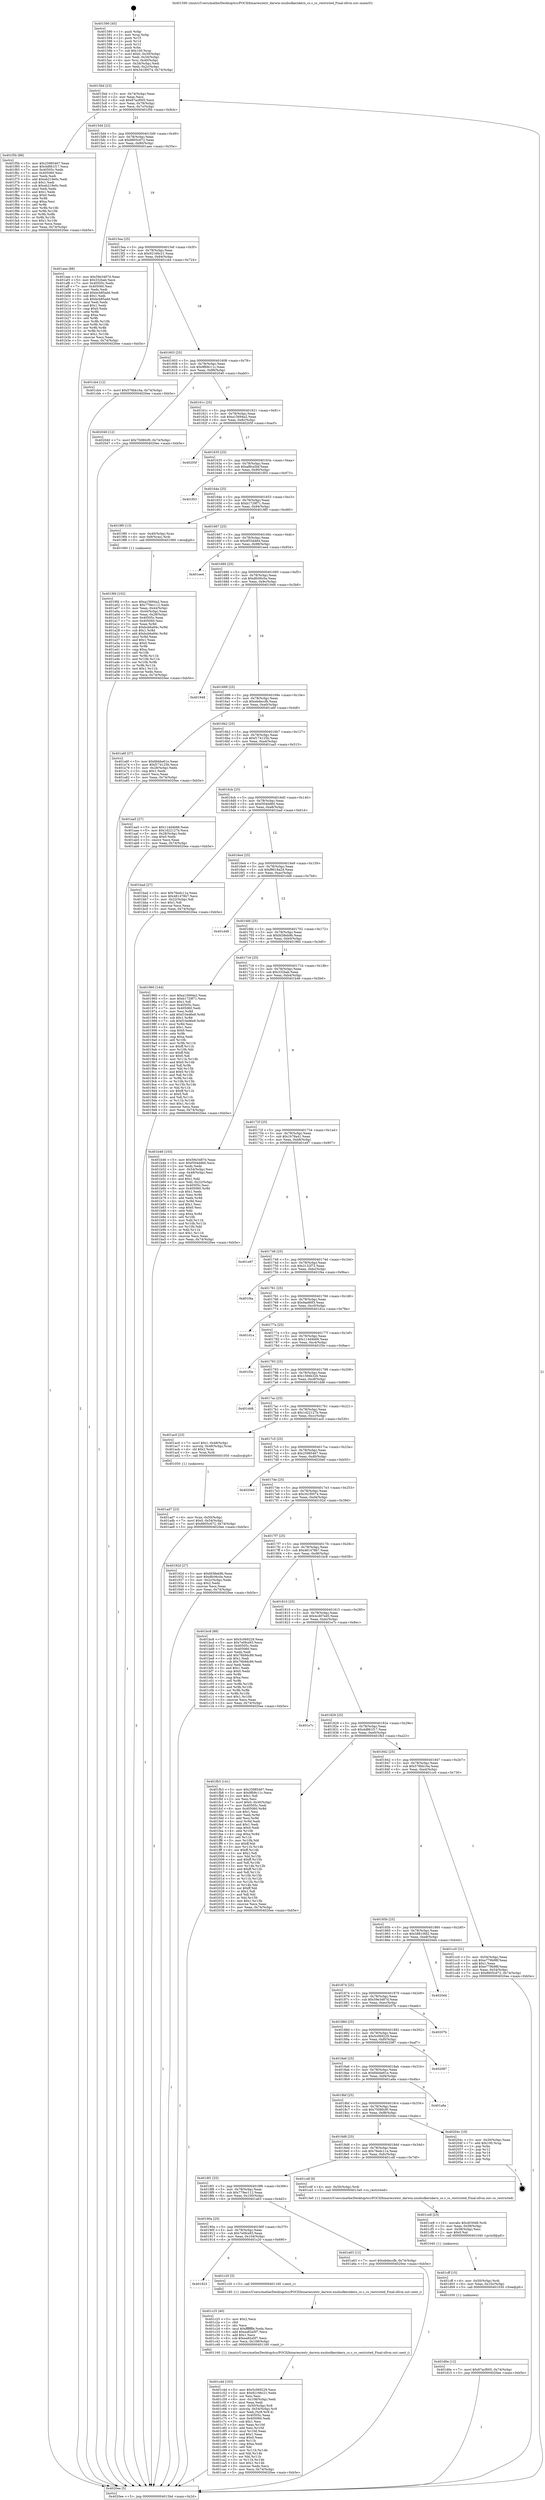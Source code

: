 digraph "0x401590" {
  label = "0x401590 (/mnt/c/Users/mathe/Desktop/tcc/POCII/binaries/extr_darwin-xnubsdkernkern_cs.c_cs_restricted_Final-ollvm.out::main(0))"
  labelloc = "t"
  node[shape=record]

  Entry [label="",width=0.3,height=0.3,shape=circle,fillcolor=black,style=filled]
  "0x4015bd" [label="{
     0x4015bd [23]\l
     | [instrs]\l
     &nbsp;&nbsp;0x4015bd \<+3\>: mov -0x74(%rbp),%eax\l
     &nbsp;&nbsp;0x4015c0 \<+2\>: mov %eax,%ecx\l
     &nbsp;&nbsp;0x4015c2 \<+6\>: sub $0x87acf005,%ecx\l
     &nbsp;&nbsp;0x4015c8 \<+3\>: mov %eax,-0x78(%rbp)\l
     &nbsp;&nbsp;0x4015cb \<+3\>: mov %ecx,-0x7c(%rbp)\l
     &nbsp;&nbsp;0x4015ce \<+6\>: je 0000000000401f5b \<main+0x9cb\>\l
  }"]
  "0x401f5b" [label="{
     0x401f5b [88]\l
     | [instrs]\l
     &nbsp;&nbsp;0x401f5b \<+5\>: mov $0x25985467,%eax\l
     &nbsp;&nbsp;0x401f60 \<+5\>: mov $0x4d861f17,%ecx\l
     &nbsp;&nbsp;0x401f65 \<+7\>: mov 0x40505c,%edx\l
     &nbsp;&nbsp;0x401f6c \<+7\>: mov 0x405060,%esi\l
     &nbsp;&nbsp;0x401f73 \<+2\>: mov %edx,%edi\l
     &nbsp;&nbsp;0x401f75 \<+6\>: add $0xeb219e0c,%edi\l
     &nbsp;&nbsp;0x401f7b \<+3\>: sub $0x1,%edi\l
     &nbsp;&nbsp;0x401f7e \<+6\>: sub $0xeb219e0c,%edi\l
     &nbsp;&nbsp;0x401f84 \<+3\>: imul %edi,%edx\l
     &nbsp;&nbsp;0x401f87 \<+3\>: and $0x1,%edx\l
     &nbsp;&nbsp;0x401f8a \<+3\>: cmp $0x0,%edx\l
     &nbsp;&nbsp;0x401f8d \<+4\>: sete %r8b\l
     &nbsp;&nbsp;0x401f91 \<+3\>: cmp $0xa,%esi\l
     &nbsp;&nbsp;0x401f94 \<+4\>: setl %r9b\l
     &nbsp;&nbsp;0x401f98 \<+3\>: mov %r8b,%r10b\l
     &nbsp;&nbsp;0x401f9b \<+3\>: and %r9b,%r10b\l
     &nbsp;&nbsp;0x401f9e \<+3\>: xor %r9b,%r8b\l
     &nbsp;&nbsp;0x401fa1 \<+3\>: or %r8b,%r10b\l
     &nbsp;&nbsp;0x401fa4 \<+4\>: test $0x1,%r10b\l
     &nbsp;&nbsp;0x401fa8 \<+3\>: cmovne %ecx,%eax\l
     &nbsp;&nbsp;0x401fab \<+3\>: mov %eax,-0x74(%rbp)\l
     &nbsp;&nbsp;0x401fae \<+5\>: jmp 00000000004020ee \<main+0xb5e\>\l
  }"]
  "0x4015d4" [label="{
     0x4015d4 [22]\l
     | [instrs]\l
     &nbsp;&nbsp;0x4015d4 \<+5\>: jmp 00000000004015d9 \<main+0x49\>\l
     &nbsp;&nbsp;0x4015d9 \<+3\>: mov -0x78(%rbp),%eax\l
     &nbsp;&nbsp;0x4015dc \<+5\>: sub $0x8805c672,%eax\l
     &nbsp;&nbsp;0x4015e1 \<+3\>: mov %eax,-0x80(%rbp)\l
     &nbsp;&nbsp;0x4015e4 \<+6\>: je 0000000000401aee \<main+0x55e\>\l
  }"]
  Exit [label="",width=0.3,height=0.3,shape=circle,fillcolor=black,style=filled,peripheries=2]
  "0x401aee" [label="{
     0x401aee [88]\l
     | [instrs]\l
     &nbsp;&nbsp;0x401aee \<+5\>: mov $0x59e3487d,%eax\l
     &nbsp;&nbsp;0x401af3 \<+5\>: mov $0x332bab,%ecx\l
     &nbsp;&nbsp;0x401af8 \<+7\>: mov 0x40505c,%edx\l
     &nbsp;&nbsp;0x401aff \<+7\>: mov 0x405060,%esi\l
     &nbsp;&nbsp;0x401b06 \<+2\>: mov %edx,%edi\l
     &nbsp;&nbsp;0x401b08 \<+6\>: add $0xbcb85add,%edi\l
     &nbsp;&nbsp;0x401b0e \<+3\>: sub $0x1,%edi\l
     &nbsp;&nbsp;0x401b11 \<+6\>: sub $0xbcb85add,%edi\l
     &nbsp;&nbsp;0x401b17 \<+3\>: imul %edi,%edx\l
     &nbsp;&nbsp;0x401b1a \<+3\>: and $0x1,%edx\l
     &nbsp;&nbsp;0x401b1d \<+3\>: cmp $0x0,%edx\l
     &nbsp;&nbsp;0x401b20 \<+4\>: sete %r8b\l
     &nbsp;&nbsp;0x401b24 \<+3\>: cmp $0xa,%esi\l
     &nbsp;&nbsp;0x401b27 \<+4\>: setl %r9b\l
     &nbsp;&nbsp;0x401b2b \<+3\>: mov %r8b,%r10b\l
     &nbsp;&nbsp;0x401b2e \<+3\>: and %r9b,%r10b\l
     &nbsp;&nbsp;0x401b31 \<+3\>: xor %r9b,%r8b\l
     &nbsp;&nbsp;0x401b34 \<+3\>: or %r8b,%r10b\l
     &nbsp;&nbsp;0x401b37 \<+4\>: test $0x1,%r10b\l
     &nbsp;&nbsp;0x401b3b \<+3\>: cmovne %ecx,%eax\l
     &nbsp;&nbsp;0x401b3e \<+3\>: mov %eax,-0x74(%rbp)\l
     &nbsp;&nbsp;0x401b41 \<+5\>: jmp 00000000004020ee \<main+0xb5e\>\l
  }"]
  "0x4015ea" [label="{
     0x4015ea [25]\l
     | [instrs]\l
     &nbsp;&nbsp;0x4015ea \<+5\>: jmp 00000000004015ef \<main+0x5f\>\l
     &nbsp;&nbsp;0x4015ef \<+3\>: mov -0x78(%rbp),%eax\l
     &nbsp;&nbsp;0x4015f2 \<+5\>: sub $0x92166c21,%eax\l
     &nbsp;&nbsp;0x4015f7 \<+6\>: mov %eax,-0x84(%rbp)\l
     &nbsp;&nbsp;0x4015fd \<+6\>: je 0000000000401cb4 \<main+0x724\>\l
  }"]
  "0x401d0e" [label="{
     0x401d0e [12]\l
     | [instrs]\l
     &nbsp;&nbsp;0x401d0e \<+7\>: movl $0x87acf005,-0x74(%rbp)\l
     &nbsp;&nbsp;0x401d15 \<+5\>: jmp 00000000004020ee \<main+0xb5e\>\l
  }"]
  "0x401cb4" [label="{
     0x401cb4 [12]\l
     | [instrs]\l
     &nbsp;&nbsp;0x401cb4 \<+7\>: movl $0x576bb16a,-0x74(%rbp)\l
     &nbsp;&nbsp;0x401cbb \<+5\>: jmp 00000000004020ee \<main+0xb5e\>\l
  }"]
  "0x401603" [label="{
     0x401603 [25]\l
     | [instrs]\l
     &nbsp;&nbsp;0x401603 \<+5\>: jmp 0000000000401608 \<main+0x78\>\l
     &nbsp;&nbsp;0x401608 \<+3\>: mov -0x78(%rbp),%eax\l
     &nbsp;&nbsp;0x40160b \<+5\>: sub $0x9fb9c11c,%eax\l
     &nbsp;&nbsp;0x401610 \<+6\>: mov %eax,-0x88(%rbp)\l
     &nbsp;&nbsp;0x401616 \<+6\>: je 0000000000402040 \<main+0xab0\>\l
  }"]
  "0x401cff" [label="{
     0x401cff [15]\l
     | [instrs]\l
     &nbsp;&nbsp;0x401cff \<+4\>: mov -0x50(%rbp),%rdi\l
     &nbsp;&nbsp;0x401d03 \<+6\>: mov %eax,-0x10c(%rbp)\l
     &nbsp;&nbsp;0x401d09 \<+5\>: call 0000000000401030 \<free@plt\>\l
     | [calls]\l
     &nbsp;&nbsp;0x401030 \{1\} (unknown)\l
  }"]
  "0x402040" [label="{
     0x402040 [12]\l
     | [instrs]\l
     &nbsp;&nbsp;0x402040 \<+7\>: movl $0x75080cf0,-0x74(%rbp)\l
     &nbsp;&nbsp;0x402047 \<+5\>: jmp 00000000004020ee \<main+0xb5e\>\l
  }"]
  "0x40161c" [label="{
     0x40161c [25]\l
     | [instrs]\l
     &nbsp;&nbsp;0x40161c \<+5\>: jmp 0000000000401621 \<main+0x91\>\l
     &nbsp;&nbsp;0x401621 \<+3\>: mov -0x78(%rbp),%eax\l
     &nbsp;&nbsp;0x401624 \<+5\>: sub $0xa15694a2,%eax\l
     &nbsp;&nbsp;0x401629 \<+6\>: mov %eax,-0x8c(%rbp)\l
     &nbsp;&nbsp;0x40162f \<+6\>: je 000000000040205f \<main+0xacf\>\l
  }"]
  "0x401ce8" [label="{
     0x401ce8 [23]\l
     | [instrs]\l
     &nbsp;&nbsp;0x401ce8 \<+10\>: movabs $0x4030d6,%rdi\l
     &nbsp;&nbsp;0x401cf2 \<+3\>: mov %eax,-0x58(%rbp)\l
     &nbsp;&nbsp;0x401cf5 \<+3\>: mov -0x58(%rbp),%esi\l
     &nbsp;&nbsp;0x401cf8 \<+2\>: mov $0x0,%al\l
     &nbsp;&nbsp;0x401cfa \<+5\>: call 0000000000401040 \<printf@plt\>\l
     | [calls]\l
     &nbsp;&nbsp;0x401040 \{1\} (unknown)\l
  }"]
  "0x40205f" [label="{
     0x40205f\l
  }", style=dashed]
  "0x401635" [label="{
     0x401635 [25]\l
     | [instrs]\l
     &nbsp;&nbsp;0x401635 \<+5\>: jmp 000000000040163a \<main+0xaa\>\l
     &nbsp;&nbsp;0x40163a \<+3\>: mov -0x78(%rbp),%eax\l
     &nbsp;&nbsp;0x40163d \<+5\>: sub $0xaf9ca5bf,%eax\l
     &nbsp;&nbsp;0x401642 \<+6\>: mov %eax,-0x90(%rbp)\l
     &nbsp;&nbsp;0x401648 \<+6\>: je 0000000000401f03 \<main+0x973\>\l
  }"]
  "0x401c4d" [label="{
     0x401c4d [103]\l
     | [instrs]\l
     &nbsp;&nbsp;0x401c4d \<+5\>: mov $0x5c069229,%ecx\l
     &nbsp;&nbsp;0x401c52 \<+5\>: mov $0x92166c21,%edx\l
     &nbsp;&nbsp;0x401c57 \<+2\>: xor %esi,%esi\l
     &nbsp;&nbsp;0x401c59 \<+6\>: mov -0x108(%rbp),%edi\l
     &nbsp;&nbsp;0x401c5f \<+3\>: imul %eax,%edi\l
     &nbsp;&nbsp;0x401c62 \<+4\>: mov -0x50(%rbp),%r8\l
     &nbsp;&nbsp;0x401c66 \<+4\>: movslq -0x54(%rbp),%r9\l
     &nbsp;&nbsp;0x401c6a \<+4\>: mov %edi,(%r8,%r9,4)\l
     &nbsp;&nbsp;0x401c6e \<+7\>: mov 0x40505c,%eax\l
     &nbsp;&nbsp;0x401c75 \<+7\>: mov 0x405060,%edi\l
     &nbsp;&nbsp;0x401c7c \<+3\>: sub $0x1,%esi\l
     &nbsp;&nbsp;0x401c7f \<+3\>: mov %eax,%r10d\l
     &nbsp;&nbsp;0x401c82 \<+3\>: add %esi,%r10d\l
     &nbsp;&nbsp;0x401c85 \<+4\>: imul %r10d,%eax\l
     &nbsp;&nbsp;0x401c89 \<+3\>: and $0x1,%eax\l
     &nbsp;&nbsp;0x401c8c \<+3\>: cmp $0x0,%eax\l
     &nbsp;&nbsp;0x401c8f \<+4\>: sete %r11b\l
     &nbsp;&nbsp;0x401c93 \<+3\>: cmp $0xa,%edi\l
     &nbsp;&nbsp;0x401c96 \<+3\>: setl %bl\l
     &nbsp;&nbsp;0x401c99 \<+3\>: mov %r11b,%r14b\l
     &nbsp;&nbsp;0x401c9c \<+3\>: and %bl,%r14b\l
     &nbsp;&nbsp;0x401c9f \<+3\>: xor %bl,%r11b\l
     &nbsp;&nbsp;0x401ca2 \<+3\>: or %r11b,%r14b\l
     &nbsp;&nbsp;0x401ca5 \<+4\>: test $0x1,%r14b\l
     &nbsp;&nbsp;0x401ca9 \<+3\>: cmovne %edx,%ecx\l
     &nbsp;&nbsp;0x401cac \<+3\>: mov %ecx,-0x74(%rbp)\l
     &nbsp;&nbsp;0x401caf \<+5\>: jmp 00000000004020ee \<main+0xb5e\>\l
  }"]
  "0x401f03" [label="{
     0x401f03\l
  }", style=dashed]
  "0x40164e" [label="{
     0x40164e [25]\l
     | [instrs]\l
     &nbsp;&nbsp;0x40164e \<+5\>: jmp 0000000000401653 \<main+0xc3\>\l
     &nbsp;&nbsp;0x401653 \<+3\>: mov -0x78(%rbp),%eax\l
     &nbsp;&nbsp;0x401656 \<+5\>: sub $0xb1729f71,%eax\l
     &nbsp;&nbsp;0x40165b \<+6\>: mov %eax,-0x94(%rbp)\l
     &nbsp;&nbsp;0x401661 \<+6\>: je 00000000004019f0 \<main+0x460\>\l
  }"]
  "0x401c25" [label="{
     0x401c25 [40]\l
     | [instrs]\l
     &nbsp;&nbsp;0x401c25 \<+5\>: mov $0x2,%ecx\l
     &nbsp;&nbsp;0x401c2a \<+1\>: cltd\l
     &nbsp;&nbsp;0x401c2b \<+2\>: idiv %ecx\l
     &nbsp;&nbsp;0x401c2d \<+6\>: imul $0xfffffffe,%edx,%ecx\l
     &nbsp;&nbsp;0x401c33 \<+6\>: add $0xea82a5f7,%ecx\l
     &nbsp;&nbsp;0x401c39 \<+3\>: add $0x1,%ecx\l
     &nbsp;&nbsp;0x401c3c \<+6\>: sub $0xea82a5f7,%ecx\l
     &nbsp;&nbsp;0x401c42 \<+6\>: mov %ecx,-0x108(%rbp)\l
     &nbsp;&nbsp;0x401c48 \<+5\>: call 0000000000401160 \<next_i\>\l
     | [calls]\l
     &nbsp;&nbsp;0x401160 \{1\} (/mnt/c/Users/mathe/Desktop/tcc/POCII/binaries/extr_darwin-xnubsdkernkern_cs.c_cs_restricted_Final-ollvm.out::next_i)\l
  }"]
  "0x4019f0" [label="{
     0x4019f0 [13]\l
     | [instrs]\l
     &nbsp;&nbsp;0x4019f0 \<+4\>: mov -0x40(%rbp),%rax\l
     &nbsp;&nbsp;0x4019f4 \<+4\>: mov 0x8(%rax),%rdi\l
     &nbsp;&nbsp;0x4019f8 \<+5\>: call 0000000000401060 \<atoi@plt\>\l
     | [calls]\l
     &nbsp;&nbsp;0x401060 \{1\} (unknown)\l
  }"]
  "0x401667" [label="{
     0x401667 [25]\l
     | [instrs]\l
     &nbsp;&nbsp;0x401667 \<+5\>: jmp 000000000040166c \<main+0xdc\>\l
     &nbsp;&nbsp;0x40166c \<+3\>: mov -0x78(%rbp),%eax\l
     &nbsp;&nbsp;0x40166f \<+5\>: sub $0xdf33d464,%eax\l
     &nbsp;&nbsp;0x401674 \<+6\>: mov %eax,-0x98(%rbp)\l
     &nbsp;&nbsp;0x40167a \<+6\>: je 0000000000401ee4 \<main+0x954\>\l
  }"]
  "0x401923" [label="{
     0x401923\l
  }", style=dashed]
  "0x401ee4" [label="{
     0x401ee4\l
  }", style=dashed]
  "0x401680" [label="{
     0x401680 [25]\l
     | [instrs]\l
     &nbsp;&nbsp;0x401680 \<+5\>: jmp 0000000000401685 \<main+0xf5\>\l
     &nbsp;&nbsp;0x401685 \<+3\>: mov -0x78(%rbp),%eax\l
     &nbsp;&nbsp;0x401688 \<+5\>: sub $0xdfc06c0a,%eax\l
     &nbsp;&nbsp;0x40168d \<+6\>: mov %eax,-0x9c(%rbp)\l
     &nbsp;&nbsp;0x401693 \<+6\>: je 0000000000401948 \<main+0x3b8\>\l
  }"]
  "0x401c20" [label="{
     0x401c20 [5]\l
     | [instrs]\l
     &nbsp;&nbsp;0x401c20 \<+5\>: call 0000000000401160 \<next_i\>\l
     | [calls]\l
     &nbsp;&nbsp;0x401160 \{1\} (/mnt/c/Users/mathe/Desktop/tcc/POCII/binaries/extr_darwin-xnubsdkernkern_cs.c_cs_restricted_Final-ollvm.out::next_i)\l
  }"]
  "0x401948" [label="{
     0x401948\l
  }", style=dashed]
  "0x401699" [label="{
     0x401699 [25]\l
     | [instrs]\l
     &nbsp;&nbsp;0x401699 \<+5\>: jmp 000000000040169e \<main+0x10e\>\l
     &nbsp;&nbsp;0x40169e \<+3\>: mov -0x78(%rbp),%eax\l
     &nbsp;&nbsp;0x4016a1 \<+5\>: sub $0xebdeccfb,%eax\l
     &nbsp;&nbsp;0x4016a6 \<+6\>: mov %eax,-0xa0(%rbp)\l
     &nbsp;&nbsp;0x4016ac \<+6\>: je 0000000000401a6f \<main+0x4df\>\l
  }"]
  "0x401ad7" [label="{
     0x401ad7 [23]\l
     | [instrs]\l
     &nbsp;&nbsp;0x401ad7 \<+4\>: mov %rax,-0x50(%rbp)\l
     &nbsp;&nbsp;0x401adb \<+7\>: movl $0x0,-0x54(%rbp)\l
     &nbsp;&nbsp;0x401ae2 \<+7\>: movl $0x8805c672,-0x74(%rbp)\l
     &nbsp;&nbsp;0x401ae9 \<+5\>: jmp 00000000004020ee \<main+0xb5e\>\l
  }"]
  "0x401a6f" [label="{
     0x401a6f [27]\l
     | [instrs]\l
     &nbsp;&nbsp;0x401a6f \<+5\>: mov $0x6bbbe61e,%eax\l
     &nbsp;&nbsp;0x401a74 \<+5\>: mov $0xf174125b,%ecx\l
     &nbsp;&nbsp;0x401a79 \<+3\>: mov -0x28(%rbp),%edx\l
     &nbsp;&nbsp;0x401a7c \<+3\>: cmp $0x1,%edx\l
     &nbsp;&nbsp;0x401a7f \<+3\>: cmovl %ecx,%eax\l
     &nbsp;&nbsp;0x401a82 \<+3\>: mov %eax,-0x74(%rbp)\l
     &nbsp;&nbsp;0x401a85 \<+5\>: jmp 00000000004020ee \<main+0xb5e\>\l
  }"]
  "0x4016b2" [label="{
     0x4016b2 [25]\l
     | [instrs]\l
     &nbsp;&nbsp;0x4016b2 \<+5\>: jmp 00000000004016b7 \<main+0x127\>\l
     &nbsp;&nbsp;0x4016b7 \<+3\>: mov -0x78(%rbp),%eax\l
     &nbsp;&nbsp;0x4016ba \<+5\>: sub $0xf174125b,%eax\l
     &nbsp;&nbsp;0x4016bf \<+6\>: mov %eax,-0xa4(%rbp)\l
     &nbsp;&nbsp;0x4016c5 \<+6\>: je 0000000000401aa5 \<main+0x515\>\l
  }"]
  "0x40190a" [label="{
     0x40190a [25]\l
     | [instrs]\l
     &nbsp;&nbsp;0x40190a \<+5\>: jmp 000000000040190f \<main+0x37f\>\l
     &nbsp;&nbsp;0x40190f \<+3\>: mov -0x78(%rbp),%eax\l
     &nbsp;&nbsp;0x401912 \<+5\>: sub $0x7e0fce93,%eax\l
     &nbsp;&nbsp;0x401917 \<+6\>: mov %eax,-0x104(%rbp)\l
     &nbsp;&nbsp;0x40191d \<+6\>: je 0000000000401c20 \<main+0x690\>\l
  }"]
  "0x401aa5" [label="{
     0x401aa5 [27]\l
     | [instrs]\l
     &nbsp;&nbsp;0x401aa5 \<+5\>: mov $0x114d4b66,%eax\l
     &nbsp;&nbsp;0x401aaa \<+5\>: mov $0x1d22127b,%ecx\l
     &nbsp;&nbsp;0x401aaf \<+3\>: mov -0x28(%rbp),%edx\l
     &nbsp;&nbsp;0x401ab2 \<+3\>: cmp $0x0,%edx\l
     &nbsp;&nbsp;0x401ab5 \<+3\>: cmove %ecx,%eax\l
     &nbsp;&nbsp;0x401ab8 \<+3\>: mov %eax,-0x74(%rbp)\l
     &nbsp;&nbsp;0x401abb \<+5\>: jmp 00000000004020ee \<main+0xb5e\>\l
  }"]
  "0x4016cb" [label="{
     0x4016cb [25]\l
     | [instrs]\l
     &nbsp;&nbsp;0x4016cb \<+5\>: jmp 00000000004016d0 \<main+0x140\>\l
     &nbsp;&nbsp;0x4016d0 \<+3\>: mov -0x78(%rbp),%eax\l
     &nbsp;&nbsp;0x4016d3 \<+5\>: sub $0xf304dd60,%eax\l
     &nbsp;&nbsp;0x4016d8 \<+6\>: mov %eax,-0xa8(%rbp)\l
     &nbsp;&nbsp;0x4016de \<+6\>: je 0000000000401bad \<main+0x61d\>\l
  }"]
  "0x401a63" [label="{
     0x401a63 [12]\l
     | [instrs]\l
     &nbsp;&nbsp;0x401a63 \<+7\>: movl $0xebdeccfb,-0x74(%rbp)\l
     &nbsp;&nbsp;0x401a6a \<+5\>: jmp 00000000004020ee \<main+0xb5e\>\l
  }"]
  "0x401bad" [label="{
     0x401bad [27]\l
     | [instrs]\l
     &nbsp;&nbsp;0x401bad \<+5\>: mov $0x76edc11a,%eax\l
     &nbsp;&nbsp;0x401bb2 \<+5\>: mov $0x481478b7,%ecx\l
     &nbsp;&nbsp;0x401bb7 \<+3\>: mov -0x22(%rbp),%dl\l
     &nbsp;&nbsp;0x401bba \<+3\>: test $0x1,%dl\l
     &nbsp;&nbsp;0x401bbd \<+3\>: cmovne %ecx,%eax\l
     &nbsp;&nbsp;0x401bc0 \<+3\>: mov %eax,-0x74(%rbp)\l
     &nbsp;&nbsp;0x401bc3 \<+5\>: jmp 00000000004020ee \<main+0xb5e\>\l
  }"]
  "0x4016e4" [label="{
     0x4016e4 [25]\l
     | [instrs]\l
     &nbsp;&nbsp;0x4016e4 \<+5\>: jmp 00000000004016e9 \<main+0x159\>\l
     &nbsp;&nbsp;0x4016e9 \<+3\>: mov -0x78(%rbp),%eax\l
     &nbsp;&nbsp;0x4016ec \<+5\>: sub $0xf8618a24,%eax\l
     &nbsp;&nbsp;0x4016f1 \<+6\>: mov %eax,-0xac(%rbp)\l
     &nbsp;&nbsp;0x4016f7 \<+6\>: je 0000000000401d48 \<main+0x7b8\>\l
  }"]
  "0x4018f1" [label="{
     0x4018f1 [25]\l
     | [instrs]\l
     &nbsp;&nbsp;0x4018f1 \<+5\>: jmp 00000000004018f6 \<main+0x366\>\l
     &nbsp;&nbsp;0x4018f6 \<+3\>: mov -0x78(%rbp),%eax\l
     &nbsp;&nbsp;0x4018f9 \<+5\>: sub $0x779ec112,%eax\l
     &nbsp;&nbsp;0x4018fe \<+6\>: mov %eax,-0x100(%rbp)\l
     &nbsp;&nbsp;0x401904 \<+6\>: je 0000000000401a63 \<main+0x4d3\>\l
  }"]
  "0x401d48" [label="{
     0x401d48\l
  }", style=dashed]
  "0x4016fd" [label="{
     0x4016fd [25]\l
     | [instrs]\l
     &nbsp;&nbsp;0x4016fd \<+5\>: jmp 0000000000401702 \<main+0x172\>\l
     &nbsp;&nbsp;0x401702 \<+3\>: mov -0x78(%rbp),%eax\l
     &nbsp;&nbsp;0x401705 \<+5\>: sub $0xfd38eb9b,%eax\l
     &nbsp;&nbsp;0x40170a \<+6\>: mov %eax,-0xb0(%rbp)\l
     &nbsp;&nbsp;0x401710 \<+6\>: je 0000000000401960 \<main+0x3d0\>\l
  }"]
  "0x401cdf" [label="{
     0x401cdf [9]\l
     | [instrs]\l
     &nbsp;&nbsp;0x401cdf \<+4\>: mov -0x50(%rbp),%rdi\l
     &nbsp;&nbsp;0x401ce3 \<+5\>: call 00000000004013e0 \<cs_restricted\>\l
     | [calls]\l
     &nbsp;&nbsp;0x4013e0 \{1\} (/mnt/c/Users/mathe/Desktop/tcc/POCII/binaries/extr_darwin-xnubsdkernkern_cs.c_cs_restricted_Final-ollvm.out::cs_restricted)\l
  }"]
  "0x401960" [label="{
     0x401960 [144]\l
     | [instrs]\l
     &nbsp;&nbsp;0x401960 \<+5\>: mov $0xa15694a2,%eax\l
     &nbsp;&nbsp;0x401965 \<+5\>: mov $0xb1729f71,%ecx\l
     &nbsp;&nbsp;0x40196a \<+2\>: mov $0x1,%dl\l
     &nbsp;&nbsp;0x40196c \<+7\>: mov 0x40505c,%esi\l
     &nbsp;&nbsp;0x401973 \<+7\>: mov 0x405060,%edi\l
     &nbsp;&nbsp;0x40197a \<+3\>: mov %esi,%r8d\l
     &nbsp;&nbsp;0x40197d \<+7\>: add $0xf10ed6e9,%r8d\l
     &nbsp;&nbsp;0x401984 \<+4\>: sub $0x1,%r8d\l
     &nbsp;&nbsp;0x401988 \<+7\>: sub $0xf10ed6e9,%r8d\l
     &nbsp;&nbsp;0x40198f \<+4\>: imul %r8d,%esi\l
     &nbsp;&nbsp;0x401993 \<+3\>: and $0x1,%esi\l
     &nbsp;&nbsp;0x401996 \<+3\>: cmp $0x0,%esi\l
     &nbsp;&nbsp;0x401999 \<+4\>: sete %r9b\l
     &nbsp;&nbsp;0x40199d \<+3\>: cmp $0xa,%edi\l
     &nbsp;&nbsp;0x4019a0 \<+4\>: setl %r10b\l
     &nbsp;&nbsp;0x4019a4 \<+3\>: mov %r9b,%r11b\l
     &nbsp;&nbsp;0x4019a7 \<+4\>: xor $0xff,%r11b\l
     &nbsp;&nbsp;0x4019ab \<+3\>: mov %r10b,%bl\l
     &nbsp;&nbsp;0x4019ae \<+3\>: xor $0xff,%bl\l
     &nbsp;&nbsp;0x4019b1 \<+3\>: xor $0x0,%dl\l
     &nbsp;&nbsp;0x4019b4 \<+3\>: mov %r11b,%r14b\l
     &nbsp;&nbsp;0x4019b7 \<+4\>: and $0x0,%r14b\l
     &nbsp;&nbsp;0x4019bb \<+3\>: and %dl,%r9b\l
     &nbsp;&nbsp;0x4019be \<+3\>: mov %bl,%r15b\l
     &nbsp;&nbsp;0x4019c1 \<+4\>: and $0x0,%r15b\l
     &nbsp;&nbsp;0x4019c5 \<+3\>: and %dl,%r10b\l
     &nbsp;&nbsp;0x4019c8 \<+3\>: or %r9b,%r14b\l
     &nbsp;&nbsp;0x4019cb \<+3\>: or %r10b,%r15b\l
     &nbsp;&nbsp;0x4019ce \<+3\>: xor %r15b,%r14b\l
     &nbsp;&nbsp;0x4019d1 \<+3\>: or %bl,%r11b\l
     &nbsp;&nbsp;0x4019d4 \<+4\>: xor $0xff,%r11b\l
     &nbsp;&nbsp;0x4019d8 \<+3\>: or $0x0,%dl\l
     &nbsp;&nbsp;0x4019db \<+3\>: and %dl,%r11b\l
     &nbsp;&nbsp;0x4019de \<+3\>: or %r11b,%r14b\l
     &nbsp;&nbsp;0x4019e1 \<+4\>: test $0x1,%r14b\l
     &nbsp;&nbsp;0x4019e5 \<+3\>: cmovne %ecx,%eax\l
     &nbsp;&nbsp;0x4019e8 \<+3\>: mov %eax,-0x74(%rbp)\l
     &nbsp;&nbsp;0x4019eb \<+5\>: jmp 00000000004020ee \<main+0xb5e\>\l
  }"]
  "0x401716" [label="{
     0x401716 [25]\l
     | [instrs]\l
     &nbsp;&nbsp;0x401716 \<+5\>: jmp 000000000040171b \<main+0x18b\>\l
     &nbsp;&nbsp;0x40171b \<+3\>: mov -0x78(%rbp),%eax\l
     &nbsp;&nbsp;0x40171e \<+5\>: sub $0x332bab,%eax\l
     &nbsp;&nbsp;0x401723 \<+6\>: mov %eax,-0xb4(%rbp)\l
     &nbsp;&nbsp;0x401729 \<+6\>: je 0000000000401b46 \<main+0x5b6\>\l
  }"]
  "0x4018d8" [label="{
     0x4018d8 [25]\l
     | [instrs]\l
     &nbsp;&nbsp;0x4018d8 \<+5\>: jmp 00000000004018dd \<main+0x34d\>\l
     &nbsp;&nbsp;0x4018dd \<+3\>: mov -0x78(%rbp),%eax\l
     &nbsp;&nbsp;0x4018e0 \<+5\>: sub $0x76edc11a,%eax\l
     &nbsp;&nbsp;0x4018e5 \<+6\>: mov %eax,-0xfc(%rbp)\l
     &nbsp;&nbsp;0x4018eb \<+6\>: je 0000000000401cdf \<main+0x74f\>\l
  }"]
  "0x401b46" [label="{
     0x401b46 [103]\l
     | [instrs]\l
     &nbsp;&nbsp;0x401b46 \<+5\>: mov $0x59e3487d,%eax\l
     &nbsp;&nbsp;0x401b4b \<+5\>: mov $0xf304dd60,%ecx\l
     &nbsp;&nbsp;0x401b50 \<+2\>: xor %edx,%edx\l
     &nbsp;&nbsp;0x401b52 \<+3\>: mov -0x54(%rbp),%esi\l
     &nbsp;&nbsp;0x401b55 \<+3\>: cmp -0x48(%rbp),%esi\l
     &nbsp;&nbsp;0x401b58 \<+4\>: setl %dil\l
     &nbsp;&nbsp;0x401b5c \<+4\>: and $0x1,%dil\l
     &nbsp;&nbsp;0x401b60 \<+4\>: mov %dil,-0x22(%rbp)\l
     &nbsp;&nbsp;0x401b64 \<+7\>: mov 0x40505c,%esi\l
     &nbsp;&nbsp;0x401b6b \<+8\>: mov 0x405060,%r8d\l
     &nbsp;&nbsp;0x401b73 \<+3\>: sub $0x1,%edx\l
     &nbsp;&nbsp;0x401b76 \<+3\>: mov %esi,%r9d\l
     &nbsp;&nbsp;0x401b79 \<+3\>: add %edx,%r9d\l
     &nbsp;&nbsp;0x401b7c \<+4\>: imul %r9d,%esi\l
     &nbsp;&nbsp;0x401b80 \<+3\>: and $0x1,%esi\l
     &nbsp;&nbsp;0x401b83 \<+3\>: cmp $0x0,%esi\l
     &nbsp;&nbsp;0x401b86 \<+4\>: sete %dil\l
     &nbsp;&nbsp;0x401b8a \<+4\>: cmp $0xa,%r8d\l
     &nbsp;&nbsp;0x401b8e \<+4\>: setl %r10b\l
     &nbsp;&nbsp;0x401b92 \<+3\>: mov %dil,%r11b\l
     &nbsp;&nbsp;0x401b95 \<+3\>: and %r10b,%r11b\l
     &nbsp;&nbsp;0x401b98 \<+3\>: xor %r10b,%dil\l
     &nbsp;&nbsp;0x401b9b \<+3\>: or %dil,%r11b\l
     &nbsp;&nbsp;0x401b9e \<+4\>: test $0x1,%r11b\l
     &nbsp;&nbsp;0x401ba2 \<+3\>: cmovne %ecx,%eax\l
     &nbsp;&nbsp;0x401ba5 \<+3\>: mov %eax,-0x74(%rbp)\l
     &nbsp;&nbsp;0x401ba8 \<+5\>: jmp 00000000004020ee \<main+0xb5e\>\l
  }"]
  "0x40172f" [label="{
     0x40172f [25]\l
     | [instrs]\l
     &nbsp;&nbsp;0x40172f \<+5\>: jmp 0000000000401734 \<main+0x1a4\>\l
     &nbsp;&nbsp;0x401734 \<+3\>: mov -0x78(%rbp),%eax\l
     &nbsp;&nbsp;0x401737 \<+5\>: sub $0x1b78a41,%eax\l
     &nbsp;&nbsp;0x40173c \<+6\>: mov %eax,-0xb8(%rbp)\l
     &nbsp;&nbsp;0x401742 \<+6\>: je 0000000000401e97 \<main+0x907\>\l
  }"]
  "0x40204c" [label="{
     0x40204c [19]\l
     | [instrs]\l
     &nbsp;&nbsp;0x40204c \<+3\>: mov -0x30(%rbp),%eax\l
     &nbsp;&nbsp;0x40204f \<+7\>: add $0x100,%rsp\l
     &nbsp;&nbsp;0x402056 \<+1\>: pop %rbx\l
     &nbsp;&nbsp;0x402057 \<+2\>: pop %r12\l
     &nbsp;&nbsp;0x402059 \<+2\>: pop %r14\l
     &nbsp;&nbsp;0x40205b \<+2\>: pop %r15\l
     &nbsp;&nbsp;0x40205d \<+1\>: pop %rbp\l
     &nbsp;&nbsp;0x40205e \<+1\>: ret\l
  }"]
  "0x401e97" [label="{
     0x401e97\l
  }", style=dashed]
  "0x401748" [label="{
     0x401748 [25]\l
     | [instrs]\l
     &nbsp;&nbsp;0x401748 \<+5\>: jmp 000000000040174d \<main+0x1bd\>\l
     &nbsp;&nbsp;0x40174d \<+3\>: mov -0x78(%rbp),%eax\l
     &nbsp;&nbsp;0x401750 \<+5\>: sub $0x3132f72,%eax\l
     &nbsp;&nbsp;0x401755 \<+6\>: mov %eax,-0xbc(%rbp)\l
     &nbsp;&nbsp;0x40175b \<+6\>: je 0000000000401f4a \<main+0x9ba\>\l
  }"]
  "0x4018bf" [label="{
     0x4018bf [25]\l
     | [instrs]\l
     &nbsp;&nbsp;0x4018bf \<+5\>: jmp 00000000004018c4 \<main+0x334\>\l
     &nbsp;&nbsp;0x4018c4 \<+3\>: mov -0x78(%rbp),%eax\l
     &nbsp;&nbsp;0x4018c7 \<+5\>: sub $0x75080cf0,%eax\l
     &nbsp;&nbsp;0x4018cc \<+6\>: mov %eax,-0xf8(%rbp)\l
     &nbsp;&nbsp;0x4018d2 \<+6\>: je 000000000040204c \<main+0xabc\>\l
  }"]
  "0x401f4a" [label="{
     0x401f4a\l
  }", style=dashed]
  "0x401761" [label="{
     0x401761 [25]\l
     | [instrs]\l
     &nbsp;&nbsp;0x401761 \<+5\>: jmp 0000000000401766 \<main+0x1d6\>\l
     &nbsp;&nbsp;0x401766 \<+3\>: mov -0x78(%rbp),%eax\l
     &nbsp;&nbsp;0x401769 \<+5\>: sub $0x9ae80f3,%eax\l
     &nbsp;&nbsp;0x40176e \<+6\>: mov %eax,-0xc0(%rbp)\l
     &nbsp;&nbsp;0x401774 \<+6\>: je 0000000000401d1a \<main+0x78a\>\l
  }"]
  "0x401a8a" [label="{
     0x401a8a\l
  }", style=dashed]
  "0x401d1a" [label="{
     0x401d1a\l
  }", style=dashed]
  "0x40177a" [label="{
     0x40177a [25]\l
     | [instrs]\l
     &nbsp;&nbsp;0x40177a \<+5\>: jmp 000000000040177f \<main+0x1ef\>\l
     &nbsp;&nbsp;0x40177f \<+3\>: mov -0x78(%rbp),%eax\l
     &nbsp;&nbsp;0x401782 \<+5\>: sub $0x114d4b66,%eax\l
     &nbsp;&nbsp;0x401787 \<+6\>: mov %eax,-0xc4(%rbp)\l
     &nbsp;&nbsp;0x40178d \<+6\>: je 0000000000401f3e \<main+0x9ae\>\l
  }"]
  "0x4018a6" [label="{
     0x4018a6 [25]\l
     | [instrs]\l
     &nbsp;&nbsp;0x4018a6 \<+5\>: jmp 00000000004018ab \<main+0x31b\>\l
     &nbsp;&nbsp;0x4018ab \<+3\>: mov -0x78(%rbp),%eax\l
     &nbsp;&nbsp;0x4018ae \<+5\>: sub $0x6bbbe61e,%eax\l
     &nbsp;&nbsp;0x4018b3 \<+6\>: mov %eax,-0xf4(%rbp)\l
     &nbsp;&nbsp;0x4018b9 \<+6\>: je 0000000000401a8a \<main+0x4fa\>\l
  }"]
  "0x401f3e" [label="{
     0x401f3e\l
  }", style=dashed]
  "0x401793" [label="{
     0x401793 [25]\l
     | [instrs]\l
     &nbsp;&nbsp;0x401793 \<+5\>: jmp 0000000000401798 \<main+0x208\>\l
     &nbsp;&nbsp;0x401798 \<+3\>: mov -0x78(%rbp),%eax\l
     &nbsp;&nbsp;0x40179b \<+5\>: sub $0x1566b326,%eax\l
     &nbsp;&nbsp;0x4017a0 \<+6\>: mov %eax,-0xc8(%rbp)\l
     &nbsp;&nbsp;0x4017a6 \<+6\>: je 0000000000401dd8 \<main+0x848\>\l
  }"]
  "0x402087" [label="{
     0x402087\l
  }", style=dashed]
  "0x401dd8" [label="{
     0x401dd8\l
  }", style=dashed]
  "0x4017ac" [label="{
     0x4017ac [25]\l
     | [instrs]\l
     &nbsp;&nbsp;0x4017ac \<+5\>: jmp 00000000004017b1 \<main+0x221\>\l
     &nbsp;&nbsp;0x4017b1 \<+3\>: mov -0x78(%rbp),%eax\l
     &nbsp;&nbsp;0x4017b4 \<+5\>: sub $0x1d22127b,%eax\l
     &nbsp;&nbsp;0x4017b9 \<+6\>: mov %eax,-0xcc(%rbp)\l
     &nbsp;&nbsp;0x4017bf \<+6\>: je 0000000000401ac0 \<main+0x530\>\l
  }"]
  "0x40188d" [label="{
     0x40188d [25]\l
     | [instrs]\l
     &nbsp;&nbsp;0x40188d \<+5\>: jmp 0000000000401892 \<main+0x302\>\l
     &nbsp;&nbsp;0x401892 \<+3\>: mov -0x78(%rbp),%eax\l
     &nbsp;&nbsp;0x401895 \<+5\>: sub $0x5c069229,%eax\l
     &nbsp;&nbsp;0x40189a \<+6\>: mov %eax,-0xf0(%rbp)\l
     &nbsp;&nbsp;0x4018a0 \<+6\>: je 0000000000402087 \<main+0xaf7\>\l
  }"]
  "0x401ac0" [label="{
     0x401ac0 [23]\l
     | [instrs]\l
     &nbsp;&nbsp;0x401ac0 \<+7\>: movl $0x1,-0x48(%rbp)\l
     &nbsp;&nbsp;0x401ac7 \<+4\>: movslq -0x48(%rbp),%rax\l
     &nbsp;&nbsp;0x401acb \<+4\>: shl $0x2,%rax\l
     &nbsp;&nbsp;0x401acf \<+3\>: mov %rax,%rdi\l
     &nbsp;&nbsp;0x401ad2 \<+5\>: call 0000000000401050 \<malloc@plt\>\l
     | [calls]\l
     &nbsp;&nbsp;0x401050 \{1\} (unknown)\l
  }"]
  "0x4017c5" [label="{
     0x4017c5 [25]\l
     | [instrs]\l
     &nbsp;&nbsp;0x4017c5 \<+5\>: jmp 00000000004017ca \<main+0x23a\>\l
     &nbsp;&nbsp;0x4017ca \<+3\>: mov -0x78(%rbp),%eax\l
     &nbsp;&nbsp;0x4017cd \<+5\>: sub $0x25985467,%eax\l
     &nbsp;&nbsp;0x4017d2 \<+6\>: mov %eax,-0xd0(%rbp)\l
     &nbsp;&nbsp;0x4017d8 \<+6\>: je 00000000004020e0 \<main+0xb50\>\l
  }"]
  "0x40207b" [label="{
     0x40207b\l
  }", style=dashed]
  "0x4020e0" [label="{
     0x4020e0\l
  }", style=dashed]
  "0x4017de" [label="{
     0x4017de [25]\l
     | [instrs]\l
     &nbsp;&nbsp;0x4017de \<+5\>: jmp 00000000004017e3 \<main+0x253\>\l
     &nbsp;&nbsp;0x4017e3 \<+3\>: mov -0x78(%rbp),%eax\l
     &nbsp;&nbsp;0x4017e6 \<+5\>: sub $0x341f0074,%eax\l
     &nbsp;&nbsp;0x4017eb \<+6\>: mov %eax,-0xd4(%rbp)\l
     &nbsp;&nbsp;0x4017f1 \<+6\>: je 000000000040192d \<main+0x39d\>\l
  }"]
  "0x401874" [label="{
     0x401874 [25]\l
     | [instrs]\l
     &nbsp;&nbsp;0x401874 \<+5\>: jmp 0000000000401879 \<main+0x2e9\>\l
     &nbsp;&nbsp;0x401879 \<+3\>: mov -0x78(%rbp),%eax\l
     &nbsp;&nbsp;0x40187c \<+5\>: sub $0x59e3487d,%eax\l
     &nbsp;&nbsp;0x401881 \<+6\>: mov %eax,-0xec(%rbp)\l
     &nbsp;&nbsp;0x401887 \<+6\>: je 000000000040207b \<main+0xaeb\>\l
  }"]
  "0x40192d" [label="{
     0x40192d [27]\l
     | [instrs]\l
     &nbsp;&nbsp;0x40192d \<+5\>: mov $0xfd38eb9b,%eax\l
     &nbsp;&nbsp;0x401932 \<+5\>: mov $0xdfc06c0a,%ecx\l
     &nbsp;&nbsp;0x401937 \<+3\>: mov -0x2c(%rbp),%edx\l
     &nbsp;&nbsp;0x40193a \<+3\>: cmp $0x2,%edx\l
     &nbsp;&nbsp;0x40193d \<+3\>: cmovne %ecx,%eax\l
     &nbsp;&nbsp;0x401940 \<+3\>: mov %eax,-0x74(%rbp)\l
     &nbsp;&nbsp;0x401943 \<+5\>: jmp 00000000004020ee \<main+0xb5e\>\l
  }"]
  "0x4017f7" [label="{
     0x4017f7 [25]\l
     | [instrs]\l
     &nbsp;&nbsp;0x4017f7 \<+5\>: jmp 00000000004017fc \<main+0x26c\>\l
     &nbsp;&nbsp;0x4017fc \<+3\>: mov -0x78(%rbp),%eax\l
     &nbsp;&nbsp;0x4017ff \<+5\>: sub $0x481478b7,%eax\l
     &nbsp;&nbsp;0x401804 \<+6\>: mov %eax,-0xd8(%rbp)\l
     &nbsp;&nbsp;0x40180a \<+6\>: je 0000000000401bc8 \<main+0x638\>\l
  }"]
  "0x4020ee" [label="{
     0x4020ee [5]\l
     | [instrs]\l
     &nbsp;&nbsp;0x4020ee \<+5\>: jmp 00000000004015bd \<main+0x2d\>\l
  }"]
  "0x401590" [label="{
     0x401590 [45]\l
     | [instrs]\l
     &nbsp;&nbsp;0x401590 \<+1\>: push %rbp\l
     &nbsp;&nbsp;0x401591 \<+3\>: mov %rsp,%rbp\l
     &nbsp;&nbsp;0x401594 \<+2\>: push %r15\l
     &nbsp;&nbsp;0x401596 \<+2\>: push %r14\l
     &nbsp;&nbsp;0x401598 \<+2\>: push %r12\l
     &nbsp;&nbsp;0x40159a \<+1\>: push %rbx\l
     &nbsp;&nbsp;0x40159b \<+7\>: sub $0x100,%rsp\l
     &nbsp;&nbsp;0x4015a2 \<+7\>: movl $0x0,-0x30(%rbp)\l
     &nbsp;&nbsp;0x4015a9 \<+3\>: mov %edi,-0x34(%rbp)\l
     &nbsp;&nbsp;0x4015ac \<+4\>: mov %rsi,-0x40(%rbp)\l
     &nbsp;&nbsp;0x4015b0 \<+3\>: mov -0x34(%rbp),%edi\l
     &nbsp;&nbsp;0x4015b3 \<+3\>: mov %edi,-0x2c(%rbp)\l
     &nbsp;&nbsp;0x4015b6 \<+7\>: movl $0x341f0074,-0x74(%rbp)\l
  }"]
  "0x4019fd" [label="{
     0x4019fd [102]\l
     | [instrs]\l
     &nbsp;&nbsp;0x4019fd \<+5\>: mov $0xa15694a2,%ecx\l
     &nbsp;&nbsp;0x401a02 \<+5\>: mov $0x779ec112,%edx\l
     &nbsp;&nbsp;0x401a07 \<+3\>: mov %eax,-0x44(%rbp)\l
     &nbsp;&nbsp;0x401a0a \<+3\>: mov -0x44(%rbp),%eax\l
     &nbsp;&nbsp;0x401a0d \<+3\>: mov %eax,-0x28(%rbp)\l
     &nbsp;&nbsp;0x401a10 \<+7\>: mov 0x40505c,%eax\l
     &nbsp;&nbsp;0x401a17 \<+7\>: mov 0x405060,%esi\l
     &nbsp;&nbsp;0x401a1e \<+3\>: mov %eax,%r8d\l
     &nbsp;&nbsp;0x401a21 \<+7\>: sub $0xbcb6a94c,%r8d\l
     &nbsp;&nbsp;0x401a28 \<+4\>: sub $0x1,%r8d\l
     &nbsp;&nbsp;0x401a2c \<+7\>: add $0xbcb6a94c,%r8d\l
     &nbsp;&nbsp;0x401a33 \<+4\>: imul %r8d,%eax\l
     &nbsp;&nbsp;0x401a37 \<+3\>: and $0x1,%eax\l
     &nbsp;&nbsp;0x401a3a \<+3\>: cmp $0x0,%eax\l
     &nbsp;&nbsp;0x401a3d \<+4\>: sete %r9b\l
     &nbsp;&nbsp;0x401a41 \<+3\>: cmp $0xa,%esi\l
     &nbsp;&nbsp;0x401a44 \<+4\>: setl %r10b\l
     &nbsp;&nbsp;0x401a48 \<+3\>: mov %r9b,%r11b\l
     &nbsp;&nbsp;0x401a4b \<+3\>: and %r10b,%r11b\l
     &nbsp;&nbsp;0x401a4e \<+3\>: xor %r10b,%r9b\l
     &nbsp;&nbsp;0x401a51 \<+3\>: or %r9b,%r11b\l
     &nbsp;&nbsp;0x401a54 \<+4\>: test $0x1,%r11b\l
     &nbsp;&nbsp;0x401a58 \<+3\>: cmovne %edx,%ecx\l
     &nbsp;&nbsp;0x401a5b \<+3\>: mov %ecx,-0x74(%rbp)\l
     &nbsp;&nbsp;0x401a5e \<+5\>: jmp 00000000004020ee \<main+0xb5e\>\l
  }"]
  "0x4020d4" [label="{
     0x4020d4\l
  }", style=dashed]
  "0x401bc8" [label="{
     0x401bc8 [88]\l
     | [instrs]\l
     &nbsp;&nbsp;0x401bc8 \<+5\>: mov $0x5c069229,%eax\l
     &nbsp;&nbsp;0x401bcd \<+5\>: mov $0x7e0fce93,%ecx\l
     &nbsp;&nbsp;0x401bd2 \<+7\>: mov 0x40505c,%edx\l
     &nbsp;&nbsp;0x401bd9 \<+7\>: mov 0x405060,%esi\l
     &nbsp;&nbsp;0x401be0 \<+2\>: mov %edx,%edi\l
     &nbsp;&nbsp;0x401be2 \<+6\>: add $0x76b9dc89,%edi\l
     &nbsp;&nbsp;0x401be8 \<+3\>: sub $0x1,%edi\l
     &nbsp;&nbsp;0x401beb \<+6\>: sub $0x76b9dc89,%edi\l
     &nbsp;&nbsp;0x401bf1 \<+3\>: imul %edi,%edx\l
     &nbsp;&nbsp;0x401bf4 \<+3\>: and $0x1,%edx\l
     &nbsp;&nbsp;0x401bf7 \<+3\>: cmp $0x0,%edx\l
     &nbsp;&nbsp;0x401bfa \<+4\>: sete %r8b\l
     &nbsp;&nbsp;0x401bfe \<+3\>: cmp $0xa,%esi\l
     &nbsp;&nbsp;0x401c01 \<+4\>: setl %r9b\l
     &nbsp;&nbsp;0x401c05 \<+3\>: mov %r8b,%r10b\l
     &nbsp;&nbsp;0x401c08 \<+3\>: and %r9b,%r10b\l
     &nbsp;&nbsp;0x401c0b \<+3\>: xor %r9b,%r8b\l
     &nbsp;&nbsp;0x401c0e \<+3\>: or %r8b,%r10b\l
     &nbsp;&nbsp;0x401c11 \<+4\>: test $0x1,%r10b\l
     &nbsp;&nbsp;0x401c15 \<+3\>: cmovne %ecx,%eax\l
     &nbsp;&nbsp;0x401c18 \<+3\>: mov %eax,-0x74(%rbp)\l
     &nbsp;&nbsp;0x401c1b \<+5\>: jmp 00000000004020ee \<main+0xb5e\>\l
  }"]
  "0x401810" [label="{
     0x401810 [25]\l
     | [instrs]\l
     &nbsp;&nbsp;0x401810 \<+5\>: jmp 0000000000401815 \<main+0x285\>\l
     &nbsp;&nbsp;0x401815 \<+3\>: mov -0x78(%rbp),%eax\l
     &nbsp;&nbsp;0x401818 \<+5\>: sub $0x4cd07ed5,%eax\l
     &nbsp;&nbsp;0x40181d \<+6\>: mov %eax,-0xdc(%rbp)\l
     &nbsp;&nbsp;0x401823 \<+6\>: je 0000000000401e7c \<main+0x8ec\>\l
  }"]
  "0x40185b" [label="{
     0x40185b [25]\l
     | [instrs]\l
     &nbsp;&nbsp;0x40185b \<+5\>: jmp 0000000000401860 \<main+0x2d0\>\l
     &nbsp;&nbsp;0x401860 \<+3\>: mov -0x78(%rbp),%eax\l
     &nbsp;&nbsp;0x401863 \<+5\>: sub $0x58810fd2,%eax\l
     &nbsp;&nbsp;0x401868 \<+6\>: mov %eax,-0xe8(%rbp)\l
     &nbsp;&nbsp;0x40186e \<+6\>: je 00000000004020d4 \<main+0xb44\>\l
  }"]
  "0x401e7c" [label="{
     0x401e7c\l
  }", style=dashed]
  "0x401829" [label="{
     0x401829 [25]\l
     | [instrs]\l
     &nbsp;&nbsp;0x401829 \<+5\>: jmp 000000000040182e \<main+0x29e\>\l
     &nbsp;&nbsp;0x40182e \<+3\>: mov -0x78(%rbp),%eax\l
     &nbsp;&nbsp;0x401831 \<+5\>: sub $0x4d861f17,%eax\l
     &nbsp;&nbsp;0x401836 \<+6\>: mov %eax,-0xe0(%rbp)\l
     &nbsp;&nbsp;0x40183c \<+6\>: je 0000000000401fb3 \<main+0xa23\>\l
  }"]
  "0x401cc0" [label="{
     0x401cc0 [31]\l
     | [instrs]\l
     &nbsp;&nbsp;0x401cc0 \<+3\>: mov -0x54(%rbp),%eax\l
     &nbsp;&nbsp;0x401cc3 \<+5\>: sub $0xe779b98f,%eax\l
     &nbsp;&nbsp;0x401cc8 \<+3\>: add $0x1,%eax\l
     &nbsp;&nbsp;0x401ccb \<+5\>: add $0xe779b98f,%eax\l
     &nbsp;&nbsp;0x401cd0 \<+3\>: mov %eax,-0x54(%rbp)\l
     &nbsp;&nbsp;0x401cd3 \<+7\>: movl $0x8805c672,-0x74(%rbp)\l
     &nbsp;&nbsp;0x401cda \<+5\>: jmp 00000000004020ee \<main+0xb5e\>\l
  }"]
  "0x401fb3" [label="{
     0x401fb3 [141]\l
     | [instrs]\l
     &nbsp;&nbsp;0x401fb3 \<+5\>: mov $0x25985467,%eax\l
     &nbsp;&nbsp;0x401fb8 \<+5\>: mov $0x9fb9c11c,%ecx\l
     &nbsp;&nbsp;0x401fbd \<+2\>: mov $0x1,%dl\l
     &nbsp;&nbsp;0x401fbf \<+2\>: xor %esi,%esi\l
     &nbsp;&nbsp;0x401fc1 \<+7\>: movl $0x0,-0x30(%rbp)\l
     &nbsp;&nbsp;0x401fc8 \<+7\>: mov 0x40505c,%edi\l
     &nbsp;&nbsp;0x401fcf \<+8\>: mov 0x405060,%r8d\l
     &nbsp;&nbsp;0x401fd7 \<+3\>: sub $0x1,%esi\l
     &nbsp;&nbsp;0x401fda \<+3\>: mov %edi,%r9d\l
     &nbsp;&nbsp;0x401fdd \<+3\>: add %esi,%r9d\l
     &nbsp;&nbsp;0x401fe0 \<+4\>: imul %r9d,%edi\l
     &nbsp;&nbsp;0x401fe4 \<+3\>: and $0x1,%edi\l
     &nbsp;&nbsp;0x401fe7 \<+3\>: cmp $0x0,%edi\l
     &nbsp;&nbsp;0x401fea \<+4\>: sete %r10b\l
     &nbsp;&nbsp;0x401fee \<+4\>: cmp $0xa,%r8d\l
     &nbsp;&nbsp;0x401ff2 \<+4\>: setl %r11b\l
     &nbsp;&nbsp;0x401ff6 \<+3\>: mov %r10b,%bl\l
     &nbsp;&nbsp;0x401ff9 \<+3\>: xor $0xff,%bl\l
     &nbsp;&nbsp;0x401ffc \<+3\>: mov %r11b,%r14b\l
     &nbsp;&nbsp;0x401fff \<+4\>: xor $0xff,%r14b\l
     &nbsp;&nbsp;0x402003 \<+3\>: xor $0x1,%dl\l
     &nbsp;&nbsp;0x402006 \<+3\>: mov %bl,%r15b\l
     &nbsp;&nbsp;0x402009 \<+4\>: and $0xff,%r15b\l
     &nbsp;&nbsp;0x40200d \<+3\>: and %dl,%r10b\l
     &nbsp;&nbsp;0x402010 \<+3\>: mov %r14b,%r12b\l
     &nbsp;&nbsp;0x402013 \<+4\>: and $0xff,%r12b\l
     &nbsp;&nbsp;0x402017 \<+3\>: and %dl,%r11b\l
     &nbsp;&nbsp;0x40201a \<+3\>: or %r10b,%r15b\l
     &nbsp;&nbsp;0x40201d \<+3\>: or %r11b,%r12b\l
     &nbsp;&nbsp;0x402020 \<+3\>: xor %r12b,%r15b\l
     &nbsp;&nbsp;0x402023 \<+3\>: or %r14b,%bl\l
     &nbsp;&nbsp;0x402026 \<+3\>: xor $0xff,%bl\l
     &nbsp;&nbsp;0x402029 \<+3\>: or $0x1,%dl\l
     &nbsp;&nbsp;0x40202c \<+2\>: and %dl,%bl\l
     &nbsp;&nbsp;0x40202e \<+3\>: or %bl,%r15b\l
     &nbsp;&nbsp;0x402031 \<+4\>: test $0x1,%r15b\l
     &nbsp;&nbsp;0x402035 \<+3\>: cmovne %ecx,%eax\l
     &nbsp;&nbsp;0x402038 \<+3\>: mov %eax,-0x74(%rbp)\l
     &nbsp;&nbsp;0x40203b \<+5\>: jmp 00000000004020ee \<main+0xb5e\>\l
  }"]
  "0x401842" [label="{
     0x401842 [25]\l
     | [instrs]\l
     &nbsp;&nbsp;0x401842 \<+5\>: jmp 0000000000401847 \<main+0x2b7\>\l
     &nbsp;&nbsp;0x401847 \<+3\>: mov -0x78(%rbp),%eax\l
     &nbsp;&nbsp;0x40184a \<+5\>: sub $0x576bb16a,%eax\l
     &nbsp;&nbsp;0x40184f \<+6\>: mov %eax,-0xe4(%rbp)\l
     &nbsp;&nbsp;0x401855 \<+6\>: je 0000000000401cc0 \<main+0x730\>\l
  }"]
  Entry -> "0x401590" [label=" 1"]
  "0x4015bd" -> "0x401f5b" [label=" 1"]
  "0x4015bd" -> "0x4015d4" [label=" 21"]
  "0x40204c" -> Exit [label=" 1"]
  "0x4015d4" -> "0x401aee" [label=" 2"]
  "0x4015d4" -> "0x4015ea" [label=" 19"]
  "0x402040" -> "0x4020ee" [label=" 1"]
  "0x4015ea" -> "0x401cb4" [label=" 1"]
  "0x4015ea" -> "0x401603" [label=" 18"]
  "0x401fb3" -> "0x4020ee" [label=" 1"]
  "0x401603" -> "0x402040" [label=" 1"]
  "0x401603" -> "0x40161c" [label=" 17"]
  "0x401f5b" -> "0x4020ee" [label=" 1"]
  "0x40161c" -> "0x40205f" [label=" 0"]
  "0x40161c" -> "0x401635" [label=" 17"]
  "0x401d0e" -> "0x4020ee" [label=" 1"]
  "0x401635" -> "0x401f03" [label=" 0"]
  "0x401635" -> "0x40164e" [label=" 17"]
  "0x401cff" -> "0x401d0e" [label=" 1"]
  "0x40164e" -> "0x4019f0" [label=" 1"]
  "0x40164e" -> "0x401667" [label=" 16"]
  "0x401ce8" -> "0x401cff" [label=" 1"]
  "0x401667" -> "0x401ee4" [label=" 0"]
  "0x401667" -> "0x401680" [label=" 16"]
  "0x401cdf" -> "0x401ce8" [label=" 1"]
  "0x401680" -> "0x401948" [label=" 0"]
  "0x401680" -> "0x401699" [label=" 16"]
  "0x401cc0" -> "0x4020ee" [label=" 1"]
  "0x401699" -> "0x401a6f" [label=" 1"]
  "0x401699" -> "0x4016b2" [label=" 15"]
  "0x401c4d" -> "0x4020ee" [label=" 1"]
  "0x4016b2" -> "0x401aa5" [label=" 1"]
  "0x4016b2" -> "0x4016cb" [label=" 14"]
  "0x401c25" -> "0x401c4d" [label=" 1"]
  "0x4016cb" -> "0x401bad" [label=" 2"]
  "0x4016cb" -> "0x4016e4" [label=" 12"]
  "0x401c20" -> "0x401c25" [label=" 1"]
  "0x4016e4" -> "0x401d48" [label=" 0"]
  "0x4016e4" -> "0x4016fd" [label=" 12"]
  "0x40190a" -> "0x401c20" [label=" 1"]
  "0x4016fd" -> "0x401960" [label=" 1"]
  "0x4016fd" -> "0x401716" [label=" 11"]
  "0x401cb4" -> "0x4020ee" [label=" 1"]
  "0x401716" -> "0x401b46" [label=" 2"]
  "0x401716" -> "0x40172f" [label=" 9"]
  "0x401bad" -> "0x4020ee" [label=" 2"]
  "0x40172f" -> "0x401e97" [label=" 0"]
  "0x40172f" -> "0x401748" [label=" 9"]
  "0x401b46" -> "0x4020ee" [label=" 2"]
  "0x401748" -> "0x401f4a" [label=" 0"]
  "0x401748" -> "0x401761" [label=" 9"]
  "0x401ad7" -> "0x4020ee" [label=" 1"]
  "0x401761" -> "0x401d1a" [label=" 0"]
  "0x401761" -> "0x40177a" [label=" 9"]
  "0x401ac0" -> "0x401ad7" [label=" 1"]
  "0x40177a" -> "0x401f3e" [label=" 0"]
  "0x40177a" -> "0x401793" [label=" 9"]
  "0x401a6f" -> "0x4020ee" [label=" 1"]
  "0x401793" -> "0x401dd8" [label=" 0"]
  "0x401793" -> "0x4017ac" [label=" 9"]
  "0x401a63" -> "0x4020ee" [label=" 1"]
  "0x4017ac" -> "0x401ac0" [label=" 1"]
  "0x4017ac" -> "0x4017c5" [label=" 8"]
  "0x4018f1" -> "0x401a63" [label=" 1"]
  "0x4017c5" -> "0x4020e0" [label=" 0"]
  "0x4017c5" -> "0x4017de" [label=" 8"]
  "0x40190a" -> "0x401923" [label=" 0"]
  "0x4017de" -> "0x40192d" [label=" 1"]
  "0x4017de" -> "0x4017f7" [label=" 7"]
  "0x40192d" -> "0x4020ee" [label=" 1"]
  "0x401590" -> "0x4015bd" [label=" 1"]
  "0x4020ee" -> "0x4015bd" [label=" 21"]
  "0x401960" -> "0x4020ee" [label=" 1"]
  "0x4019f0" -> "0x4019fd" [label=" 1"]
  "0x4019fd" -> "0x4020ee" [label=" 1"]
  "0x4018d8" -> "0x401cdf" [label=" 1"]
  "0x4017f7" -> "0x401bc8" [label=" 1"]
  "0x4017f7" -> "0x401810" [label=" 6"]
  "0x401bc8" -> "0x4020ee" [label=" 1"]
  "0x401810" -> "0x401e7c" [label=" 0"]
  "0x401810" -> "0x401829" [label=" 6"]
  "0x4018bf" -> "0x40204c" [label=" 1"]
  "0x401829" -> "0x401fb3" [label=" 1"]
  "0x401829" -> "0x401842" [label=" 5"]
  "0x401aee" -> "0x4020ee" [label=" 2"]
  "0x401842" -> "0x401cc0" [label=" 1"]
  "0x401842" -> "0x40185b" [label=" 4"]
  "0x4018bf" -> "0x4018d8" [label=" 3"]
  "0x40185b" -> "0x4020d4" [label=" 0"]
  "0x40185b" -> "0x401874" [label=" 4"]
  "0x4018d8" -> "0x4018f1" [label=" 2"]
  "0x401874" -> "0x40207b" [label=" 0"]
  "0x401874" -> "0x40188d" [label=" 4"]
  "0x4018f1" -> "0x40190a" [label=" 1"]
  "0x40188d" -> "0x402087" [label=" 0"]
  "0x40188d" -> "0x4018a6" [label=" 4"]
  "0x401aa5" -> "0x4020ee" [label=" 1"]
  "0x4018a6" -> "0x401a8a" [label=" 0"]
  "0x4018a6" -> "0x4018bf" [label=" 4"]
}
